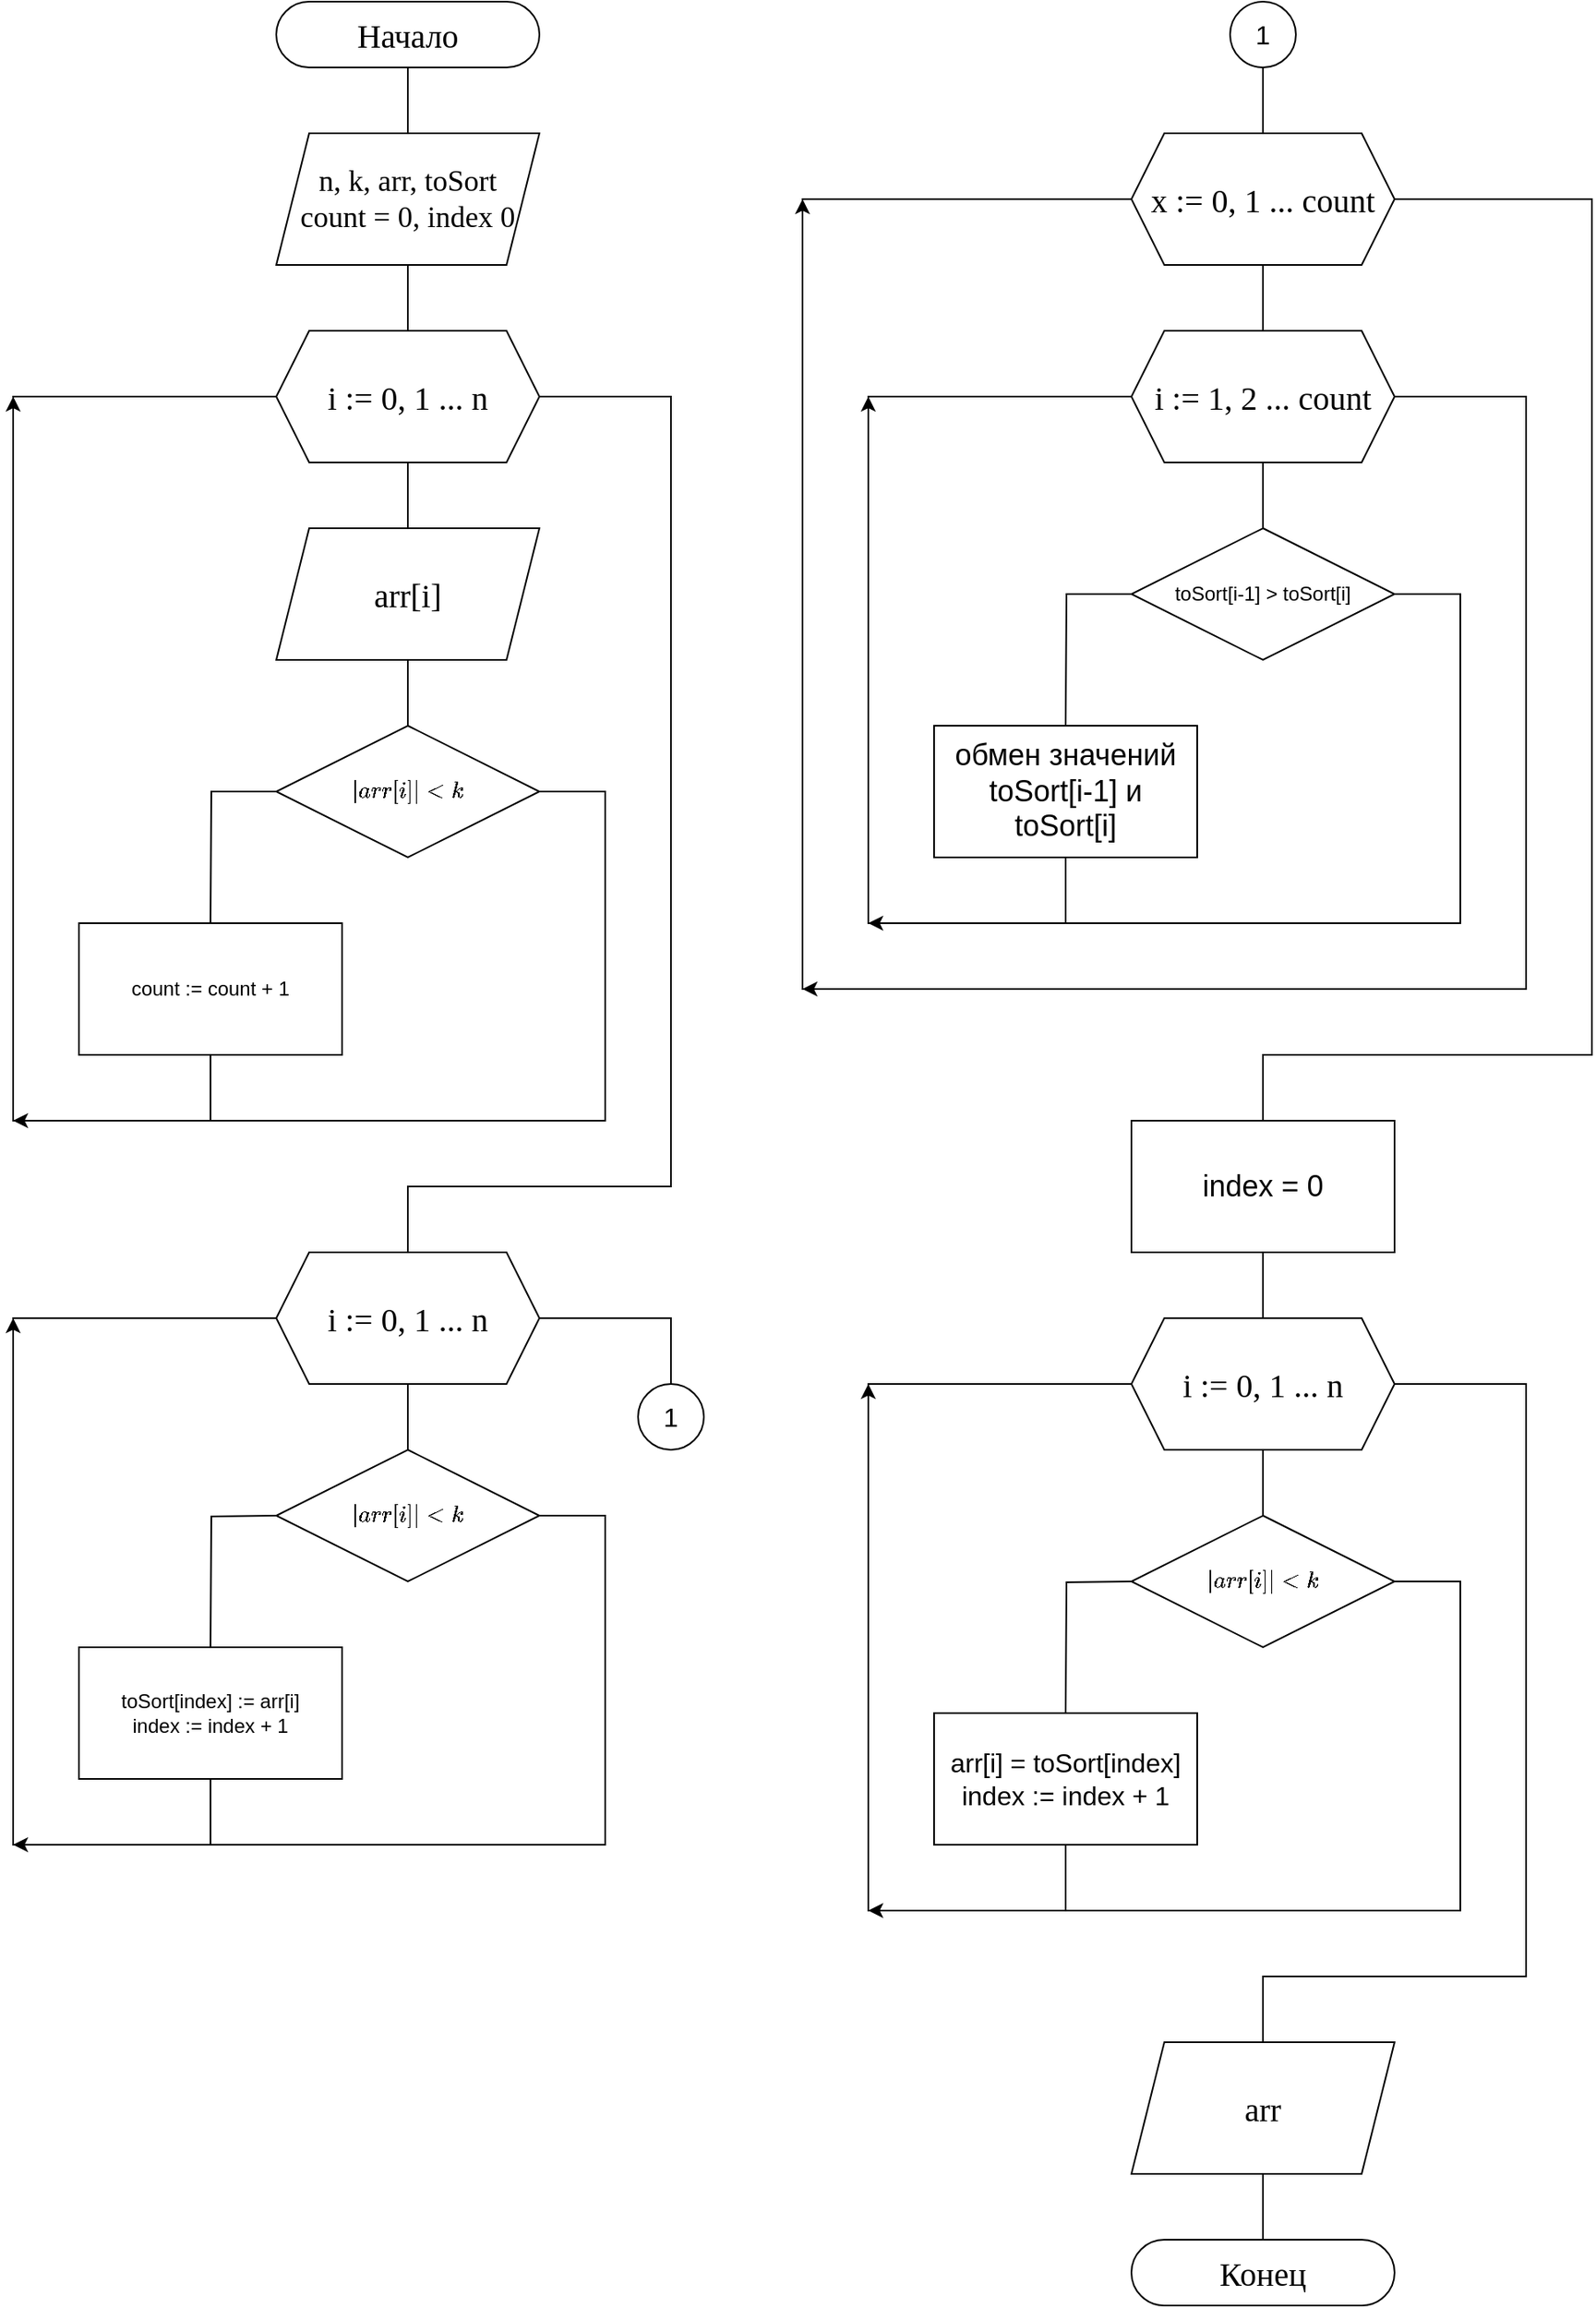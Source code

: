 <mxfile version="15.2.7" type="device"><diagram id="j1GkB4HBgS-le3o-4_4y" name="Страница 1"><mxGraphModel dx="3103" dy="2303" grid="1" gridSize="10" guides="1" tooltips="1" connect="1" arrows="1" fold="1" page="1" pageScale="1" pageWidth="827" pageHeight="1169" math="1" shadow="0"><root><mxCell id="0"/><mxCell id="1" parent="0"/><mxCell id="zx7wjgxR2u6ywCx16-AP-1" style="edgeStyle=orthogonalEdgeStyle;rounded=0;orthogonalLoop=1;jettySize=auto;html=1;exitX=0.5;exitY=1;exitDx=0;exitDy=0;entryX=0.5;entryY=0;entryDx=0;entryDy=0;endArrow=none;endFill=0;fontFamily=Times New Roman;fontStyle=0;fontSize=20;" edge="1" parent="1" source="zx7wjgxR2u6ywCx16-AP-2" target="zx7wjgxR2u6ywCx16-AP-4"><mxGeometry relative="1" as="geometry"/></mxCell><mxCell id="zx7wjgxR2u6ywCx16-AP-2" value="Начало" style="rounded=1;whiteSpace=wrap;html=1;arcSize=50;fontFamily=Times New Roman;fontStyle=0;fontSize=20;" vertex="1" parent="1"><mxGeometry x="280" y="40" width="160" height="40" as="geometry"/></mxCell><mxCell id="zx7wjgxR2u6ywCx16-AP-36" value="" style="edgeStyle=orthogonalEdgeStyle;rounded=0;orthogonalLoop=1;jettySize=auto;html=1;endArrow=none;endFill=0;" edge="1" parent="1" source="zx7wjgxR2u6ywCx16-AP-4" target="zx7wjgxR2u6ywCx16-AP-29"><mxGeometry relative="1" as="geometry"/></mxCell><mxCell id="zx7wjgxR2u6ywCx16-AP-4" value="n, k, arr, toSort&lt;br style=&quot;font-size: 18px;&quot;&gt;count = 0, index 0" style="shape=parallelogram;perimeter=parallelogramPerimeter;whiteSpace=wrap;html=1;fixedSize=1;fontFamily=Times New Roman;fontStyle=0;fontSize=18;" vertex="1" parent="1"><mxGeometry x="280" y="120" width="160" height="80" as="geometry"/></mxCell><mxCell id="zx7wjgxR2u6ywCx16-AP-32" value="" style="edgeStyle=orthogonalEdgeStyle;rounded=0;orthogonalLoop=1;jettySize=auto;html=1;endArrow=none;endFill=0;" edge="1" parent="1" source="zx7wjgxR2u6ywCx16-AP-29" target="zx7wjgxR2u6ywCx16-AP-30"><mxGeometry relative="1" as="geometry"/></mxCell><mxCell id="zx7wjgxR2u6ywCx16-AP-41" style="edgeStyle=orthogonalEdgeStyle;rounded=0;orthogonalLoop=1;jettySize=auto;html=1;fontSize=18;endArrow=none;endFill=0;" edge="1" parent="1" source="zx7wjgxR2u6ywCx16-AP-29"><mxGeometry relative="1" as="geometry"><mxPoint x="360" y="800" as="targetPoint"/><Array as="points"><mxPoint x="520" y="280"/><mxPoint x="520" y="760"/><mxPoint x="360" y="760"/></Array></mxGeometry></mxCell><mxCell id="zx7wjgxR2u6ywCx16-AP-29" value="i := 0, 1 ... n" style="shape=hexagon;perimeter=hexagonPerimeter2;whiteSpace=wrap;html=1;fixedSize=1;size=20;fontFamily=Times New Roman;fontStyle=0;fontSize=20;" vertex="1" parent="1"><mxGeometry x="280" y="240" width="160" height="80" as="geometry"/></mxCell><mxCell id="zx7wjgxR2u6ywCx16-AP-33" value="" style="edgeStyle=orthogonalEdgeStyle;rounded=0;orthogonalLoop=1;jettySize=auto;html=1;endArrow=none;endFill=0;" edge="1" parent="1" source="zx7wjgxR2u6ywCx16-AP-30" target="zx7wjgxR2u6ywCx16-AP-31"><mxGeometry relative="1" as="geometry"/></mxCell><mxCell id="zx7wjgxR2u6ywCx16-AP-30" value="arr[i]" style="shape=parallelogram;perimeter=parallelogramPerimeter;whiteSpace=wrap;html=1;fixedSize=1;fontFamily=Times New Roman;fontStyle=0;fontSize=20;" vertex="1" parent="1"><mxGeometry x="280" y="360" width="160" height="80" as="geometry"/></mxCell><mxCell id="zx7wjgxR2u6ywCx16-AP-34" style="edgeStyle=orthogonalEdgeStyle;rounded=0;orthogonalLoop=1;jettySize=auto;html=1;endArrow=none;endFill=0;" edge="1" parent="1" source="zx7wjgxR2u6ywCx16-AP-31"><mxGeometry relative="1" as="geometry"><mxPoint x="240" y="600" as="targetPoint"/></mxGeometry></mxCell><mxCell id="zx7wjgxR2u6ywCx16-AP-35" style="edgeStyle=orthogonalEdgeStyle;rounded=0;orthogonalLoop=1;jettySize=auto;html=1;endArrow=none;endFill=0;entryX=0;entryY=0.5;entryDx=0;entryDy=0;" edge="1" parent="1" source="zx7wjgxR2u6ywCx16-AP-31" target="zx7wjgxR2u6ywCx16-AP-29"><mxGeometry relative="1" as="geometry"><mxPoint x="120" y="280" as="targetPoint"/><Array as="points"><mxPoint x="480" y="520"/><mxPoint x="480" y="720"/><mxPoint x="120" y="720"/><mxPoint x="120" y="280"/></Array></mxGeometry></mxCell><mxCell id="zx7wjgxR2u6ywCx16-AP-31" value="`abs(arr[i]) &amp;lt; k`" style="rhombus;whiteSpace=wrap;html=1;" vertex="1" parent="1"><mxGeometry x="280" y="480" width="160" height="80" as="geometry"/></mxCell><mxCell id="zx7wjgxR2u6ywCx16-AP-38" style="edgeStyle=orthogonalEdgeStyle;rounded=0;orthogonalLoop=1;jettySize=auto;html=1;fontSize=18;endArrow=none;endFill=0;" edge="1" parent="1" source="zx7wjgxR2u6ywCx16-AP-37"><mxGeometry relative="1" as="geometry"><mxPoint x="240" y="720" as="targetPoint"/></mxGeometry></mxCell><mxCell id="zx7wjgxR2u6ywCx16-AP-37" value="count := count + 1" style="rounded=0;whiteSpace=wrap;html=1;" vertex="1" parent="1"><mxGeometry x="160" y="600" width="160" height="80" as="geometry"/></mxCell><mxCell id="zx7wjgxR2u6ywCx16-AP-39" value="" style="endArrow=classic;html=1;fontSize=18;" edge="1" parent="1"><mxGeometry width="50" height="50" relative="1" as="geometry"><mxPoint x="160" y="720" as="sourcePoint"/><mxPoint x="120" y="720" as="targetPoint"/></mxGeometry></mxCell><mxCell id="zx7wjgxR2u6ywCx16-AP-40" value="" style="endArrow=classic;html=1;fontSize=18;" edge="1" parent="1"><mxGeometry width="50" height="50" relative="1" as="geometry"><mxPoint x="120" y="320" as="sourcePoint"/><mxPoint x="120" y="280" as="targetPoint"/></mxGeometry></mxCell><mxCell id="zx7wjgxR2u6ywCx16-AP-44" value="" style="edgeStyle=orthogonalEdgeStyle;rounded=0;orthogonalLoop=1;jettySize=auto;html=1;fontSize=18;endArrow=none;endFill=0;" edge="1" parent="1" source="zx7wjgxR2u6ywCx16-AP-42" target="zx7wjgxR2u6ywCx16-AP-43"><mxGeometry relative="1" as="geometry"/></mxCell><mxCell id="zx7wjgxR2u6ywCx16-AP-81" style="edgeStyle=orthogonalEdgeStyle;rounded=0;orthogonalLoop=1;jettySize=auto;html=1;fontSize=16;endArrow=none;endFill=0;" edge="1" parent="1" source="zx7wjgxR2u6ywCx16-AP-42"><mxGeometry relative="1" as="geometry"><mxPoint x="520" y="880" as="targetPoint"/><Array as="points"><mxPoint x="520" y="840"/></Array></mxGeometry></mxCell><mxCell id="zx7wjgxR2u6ywCx16-AP-42" value="i := 0, 1 ... n" style="shape=hexagon;perimeter=hexagonPerimeter2;whiteSpace=wrap;html=1;fixedSize=1;size=20;fontFamily=Times New Roman;fontStyle=0;fontSize=20;" vertex="1" parent="1"><mxGeometry x="280" y="800" width="160" height="80" as="geometry"/></mxCell><mxCell id="zx7wjgxR2u6ywCx16-AP-47" style="edgeStyle=orthogonalEdgeStyle;rounded=0;orthogonalLoop=1;jettySize=auto;html=1;fontSize=18;endArrow=none;endFill=0;entryX=0;entryY=0.5;entryDx=0;entryDy=0;" edge="1" parent="1" source="zx7wjgxR2u6ywCx16-AP-43" target="zx7wjgxR2u6ywCx16-AP-42"><mxGeometry relative="1" as="geometry"><mxPoint x="120" y="840" as="targetPoint"/><Array as="points"><mxPoint x="480" y="960"/><mxPoint x="480" y="1160"/><mxPoint x="120" y="1160"/><mxPoint x="120" y="840"/></Array></mxGeometry></mxCell><mxCell id="zx7wjgxR2u6ywCx16-AP-43" value="`abs(arr[i]) &amp;lt; k`" style="rhombus;whiteSpace=wrap;html=1;" vertex="1" parent="1"><mxGeometry x="280" y="920" width="160" height="80" as="geometry"/></mxCell><mxCell id="zx7wjgxR2u6ywCx16-AP-45" style="edgeStyle=orthogonalEdgeStyle;rounded=0;orthogonalLoop=1;jettySize=auto;html=1;endArrow=none;endFill=0;" edge="1" parent="1"><mxGeometry relative="1" as="geometry"><mxPoint x="240" y="1040" as="targetPoint"/><mxPoint x="280" y="960" as="sourcePoint"/></mxGeometry></mxCell><mxCell id="zx7wjgxR2u6ywCx16-AP-48" style="edgeStyle=orthogonalEdgeStyle;rounded=0;orthogonalLoop=1;jettySize=auto;html=1;fontSize=18;endArrow=none;endFill=0;" edge="1" parent="1" source="zx7wjgxR2u6ywCx16-AP-46"><mxGeometry relative="1" as="geometry"><mxPoint x="240" y="1160.0" as="targetPoint"/></mxGeometry></mxCell><mxCell id="zx7wjgxR2u6ywCx16-AP-46" value="toSort[index] := arr[i]&lt;br&gt;index := index + 1" style="rounded=0;whiteSpace=wrap;html=1;" vertex="1" parent="1"><mxGeometry x="160" y="1040" width="160" height="80" as="geometry"/></mxCell><mxCell id="zx7wjgxR2u6ywCx16-AP-49" value="" style="endArrow=classic;html=1;fontSize=18;" edge="1" parent="1"><mxGeometry width="50" height="50" relative="1" as="geometry"><mxPoint x="160" y="1160" as="sourcePoint"/><mxPoint x="120" y="1160" as="targetPoint"/></mxGeometry></mxCell><mxCell id="zx7wjgxR2u6ywCx16-AP-50" value="" style="endArrow=classic;html=1;fontSize=18;" edge="1" parent="1"><mxGeometry width="50" height="50" relative="1" as="geometry"><mxPoint x="120" y="880" as="sourcePoint"/><mxPoint x="120" y="840" as="targetPoint"/></mxGeometry></mxCell><mxCell id="zx7wjgxR2u6ywCx16-AP-80" value="1" style="ellipse;whiteSpace=wrap;html=1;aspect=fixed;fontSize=16;" vertex="1" parent="1"><mxGeometry x="500" y="880" width="40" height="40" as="geometry"/></mxCell><mxCell id="zx7wjgxR2u6ywCx16-AP-113" value="" style="edgeStyle=orthogonalEdgeStyle;rounded=0;orthogonalLoop=1;jettySize=auto;html=1;fontSize=16;endArrow=none;endFill=0;" edge="1" parent="1" source="zx7wjgxR2u6ywCx16-AP-82" target="zx7wjgxR2u6ywCx16-AP-88"><mxGeometry relative="1" as="geometry"/></mxCell><mxCell id="zx7wjgxR2u6ywCx16-AP-82" value="1" style="ellipse;whiteSpace=wrap;html=1;aspect=fixed;fontSize=16;" vertex="1" parent="1"><mxGeometry x="860" y="40" width="40" height="40" as="geometry"/></mxCell><mxCell id="zx7wjgxR2u6ywCx16-AP-83" value="" style="edgeStyle=orthogonalEdgeStyle;rounded=0;orthogonalLoop=1;jettySize=auto;html=1;endArrow=none;endFill=0;fontFamily=Times New Roman;fontStyle=0;fontSize=20;" edge="1" parent="1" source="zx7wjgxR2u6ywCx16-AP-84" target="zx7wjgxR2u6ywCx16-AP-85"><mxGeometry relative="1" as="geometry"/></mxCell><mxCell id="zx7wjgxR2u6ywCx16-AP-84" value="arr" style="shape=parallelogram;perimeter=parallelogramPerimeter;whiteSpace=wrap;html=1;fixedSize=1;fontFamily=Times New Roman;fontStyle=0;fontSize=20;" vertex="1" parent="1"><mxGeometry x="800" y="1280" width="160" height="80" as="geometry"/></mxCell><mxCell id="zx7wjgxR2u6ywCx16-AP-85" value="Конец" style="rounded=1;whiteSpace=wrap;html=1;arcSize=50;fontFamily=Times New Roman;fontStyle=0;fontSize=20;" vertex="1" parent="1"><mxGeometry x="800" y="1400" width="160" height="40" as="geometry"/></mxCell><mxCell id="zx7wjgxR2u6ywCx16-AP-86" style="edgeStyle=orthogonalEdgeStyle;rounded=0;orthogonalLoop=1;jettySize=auto;html=1;fontSize=18;endArrow=none;endFill=0;" edge="1" parent="1" source="zx7wjgxR2u6ywCx16-AP-88"><mxGeometry relative="1" as="geometry"><mxPoint x="880" y="240" as="targetPoint"/></mxGeometry></mxCell><mxCell id="zx7wjgxR2u6ywCx16-AP-87" style="edgeStyle=orthogonalEdgeStyle;rounded=0;orthogonalLoop=1;jettySize=auto;html=1;fontSize=16;endArrow=none;endFill=0;" edge="1" parent="1" source="zx7wjgxR2u6ywCx16-AP-88"><mxGeometry relative="1" as="geometry"><mxPoint x="880" y="720" as="targetPoint"/><Array as="points"><mxPoint x="1080" y="160"/><mxPoint x="1080" y="680"/><mxPoint x="880" y="680"/></Array></mxGeometry></mxCell><mxCell id="zx7wjgxR2u6ywCx16-AP-88" value="x := 0, 1 ... count" style="shape=hexagon;perimeter=hexagonPerimeter2;whiteSpace=wrap;html=1;fixedSize=1;size=20;fontFamily=Times New Roman;fontStyle=0;fontSize=20;" vertex="1" parent="1"><mxGeometry x="800" y="120" width="160" height="80" as="geometry"/></mxCell><mxCell id="zx7wjgxR2u6ywCx16-AP-89" value="" style="edgeStyle=orthogonalEdgeStyle;rounded=0;orthogonalLoop=1;jettySize=auto;html=1;fontSize=18;endArrow=none;endFill=0;" edge="1" parent="1" source="zx7wjgxR2u6ywCx16-AP-91" target="zx7wjgxR2u6ywCx16-AP-94"><mxGeometry relative="1" as="geometry"/></mxCell><mxCell id="zx7wjgxR2u6ywCx16-AP-90" style="edgeStyle=orthogonalEdgeStyle;rounded=0;orthogonalLoop=1;jettySize=auto;html=1;fontSize=16;endArrow=none;endFill=0;entryX=0;entryY=0.5;entryDx=0;entryDy=0;" edge="1" parent="1" source="zx7wjgxR2u6ywCx16-AP-91" target="zx7wjgxR2u6ywCx16-AP-88"><mxGeometry relative="1" as="geometry"><mxPoint x="610" y="160" as="targetPoint"/><Array as="points"><mxPoint x="1040" y="280"/><mxPoint x="1040" y="640"/><mxPoint x="600" y="640"/><mxPoint x="600" y="160"/></Array></mxGeometry></mxCell><mxCell id="zx7wjgxR2u6ywCx16-AP-91" value="i := 1, 2 ... count" style="shape=hexagon;perimeter=hexagonPerimeter2;whiteSpace=wrap;html=1;fixedSize=1;size=20;fontFamily=Times New Roman;fontStyle=0;fontSize=20;" vertex="1" parent="1"><mxGeometry x="800" y="240" width="160" height="80" as="geometry"/></mxCell><mxCell id="zx7wjgxR2u6ywCx16-AP-92" style="edgeStyle=orthogonalEdgeStyle;rounded=0;orthogonalLoop=1;jettySize=auto;html=1;fontSize=18;endArrow=none;endFill=0;" edge="1" parent="1" source="zx7wjgxR2u6ywCx16-AP-94"><mxGeometry relative="1" as="geometry"><mxPoint x="760" y="480" as="targetPoint"/></mxGeometry></mxCell><mxCell id="zx7wjgxR2u6ywCx16-AP-93" style="edgeStyle=orthogonalEdgeStyle;rounded=0;orthogonalLoop=1;jettySize=auto;html=1;fontSize=18;endArrow=none;endFill=0;entryX=0;entryY=0.5;entryDx=0;entryDy=0;" edge="1" parent="1" source="zx7wjgxR2u6ywCx16-AP-94" target="zx7wjgxR2u6ywCx16-AP-91"><mxGeometry relative="1" as="geometry"><mxPoint x="640" y="600" as="targetPoint"/><Array as="points"><mxPoint x="1000" y="400"/><mxPoint x="1000" y="600"/><mxPoint x="640" y="600"/><mxPoint x="640" y="280"/></Array></mxGeometry></mxCell><mxCell id="zx7wjgxR2u6ywCx16-AP-94" value="toSort[i-1] &amp;gt; toSort[i]" style="rhombus;whiteSpace=wrap;html=1;" vertex="1" parent="1"><mxGeometry x="800" y="360" width="160" height="80" as="geometry"/></mxCell><mxCell id="zx7wjgxR2u6ywCx16-AP-95" style="edgeStyle=orthogonalEdgeStyle;rounded=0;orthogonalLoop=1;jettySize=auto;html=1;fontSize=18;endArrow=none;endFill=0;" edge="1" parent="1" source="zx7wjgxR2u6ywCx16-AP-96"><mxGeometry relative="1" as="geometry"><mxPoint x="760" y="600" as="targetPoint"/></mxGeometry></mxCell><mxCell id="zx7wjgxR2u6ywCx16-AP-96" value="обмен значений toSort[i-1] и toSort[i]" style="rounded=0;whiteSpace=wrap;html=1;fontSize=18;" vertex="1" parent="1"><mxGeometry x="680" y="480" width="160" height="80" as="geometry"/></mxCell><mxCell id="zx7wjgxR2u6ywCx16-AP-97" value="" style="endArrow=classic;html=1;fontSize=18;" edge="1" parent="1"><mxGeometry width="50" height="50" relative="1" as="geometry"><mxPoint x="680" y="600" as="sourcePoint"/><mxPoint x="640" y="600" as="targetPoint"/></mxGeometry></mxCell><mxCell id="zx7wjgxR2u6ywCx16-AP-98" value="" style="endArrow=classic;html=1;fontSize=18;" edge="1" parent="1"><mxGeometry width="50" height="50" relative="1" as="geometry"><mxPoint x="640" y="320" as="sourcePoint"/><mxPoint x="640" y="280" as="targetPoint"/></mxGeometry></mxCell><mxCell id="zx7wjgxR2u6ywCx16-AP-99" value="" style="edgeStyle=orthogonalEdgeStyle;rounded=0;orthogonalLoop=1;jettySize=auto;html=1;fontSize=18;endArrow=none;endFill=0;" edge="1" parent="1" source="zx7wjgxR2u6ywCx16-AP-100" target="zx7wjgxR2u6ywCx16-AP-103"><mxGeometry relative="1" as="geometry"/></mxCell><mxCell id="zx7wjgxR2u6ywCx16-AP-100" value="index = 0" style="rounded=0;whiteSpace=wrap;html=1;fontSize=18;" vertex="1" parent="1"><mxGeometry x="800" y="720" width="160" height="80" as="geometry"/></mxCell><mxCell id="zx7wjgxR2u6ywCx16-AP-101" value="" style="edgeStyle=orthogonalEdgeStyle;rounded=0;orthogonalLoop=1;jettySize=auto;html=1;fontSize=18;endArrow=none;endFill=0;" edge="1" parent="1" source="zx7wjgxR2u6ywCx16-AP-103" target="zx7wjgxR2u6ywCx16-AP-105"><mxGeometry relative="1" as="geometry"/></mxCell><mxCell id="zx7wjgxR2u6ywCx16-AP-102" style="edgeStyle=orthogonalEdgeStyle;rounded=0;orthogonalLoop=1;jettySize=auto;html=1;fontSize=16;endArrow=none;endFill=0;" edge="1" parent="1" source="zx7wjgxR2u6ywCx16-AP-103"><mxGeometry relative="1" as="geometry"><mxPoint x="880" y="1280.0" as="targetPoint"/><Array as="points"><mxPoint x="1040" y="880"/><mxPoint x="1040" y="1240"/><mxPoint x="880" y="1240"/></Array></mxGeometry></mxCell><mxCell id="zx7wjgxR2u6ywCx16-AP-103" value="i := 0, 1 ... n" style="shape=hexagon;perimeter=hexagonPerimeter2;whiteSpace=wrap;html=1;fixedSize=1;size=20;fontFamily=Times New Roman;fontStyle=0;fontSize=20;" vertex="1" parent="1"><mxGeometry x="800" y="840" width="160" height="80" as="geometry"/></mxCell><mxCell id="zx7wjgxR2u6ywCx16-AP-104" style="edgeStyle=orthogonalEdgeStyle;rounded=0;orthogonalLoop=1;jettySize=auto;html=1;fontSize=18;endArrow=none;endFill=0;entryX=0;entryY=0.5;entryDx=0;entryDy=0;" edge="1" parent="1" source="zx7wjgxR2u6ywCx16-AP-105" target="zx7wjgxR2u6ywCx16-AP-103"><mxGeometry relative="1" as="geometry"><mxPoint x="640" y="880" as="targetPoint"/><Array as="points"><mxPoint x="1000" y="1000"/><mxPoint x="1000" y="1200"/><mxPoint x="640" y="1200"/><mxPoint x="640" y="880"/></Array></mxGeometry></mxCell><mxCell id="zx7wjgxR2u6ywCx16-AP-105" value="`abs(arr[i]) &amp;lt; k`" style="rhombus;whiteSpace=wrap;html=1;" vertex="1" parent="1"><mxGeometry x="800" y="960" width="160" height="80" as="geometry"/></mxCell><mxCell id="zx7wjgxR2u6ywCx16-AP-106" style="edgeStyle=orthogonalEdgeStyle;rounded=0;orthogonalLoop=1;jettySize=auto;html=1;fontSize=18;endArrow=none;endFill=0;" edge="1" parent="1"><mxGeometry relative="1" as="geometry"><mxPoint x="760" y="1080.0" as="targetPoint"/><mxPoint x="800" y="1000.0" as="sourcePoint"/></mxGeometry></mxCell><mxCell id="zx7wjgxR2u6ywCx16-AP-107" style="edgeStyle=orthogonalEdgeStyle;rounded=0;orthogonalLoop=1;jettySize=auto;html=1;fontSize=18;endArrow=none;endFill=0;" edge="1" parent="1" source="zx7wjgxR2u6ywCx16-AP-108"><mxGeometry relative="1" as="geometry"><mxPoint x="760" y="1200.0" as="targetPoint"/></mxGeometry></mxCell><mxCell id="zx7wjgxR2u6ywCx16-AP-108" value="arr[i] = toSort[index]&lt;br style=&quot;font-size: 16px;&quot;&gt;index := index + 1" style="rounded=0;whiteSpace=wrap;html=1;fontSize=16;" vertex="1" parent="1"><mxGeometry x="680" y="1080" width="160" height="80" as="geometry"/></mxCell><mxCell id="zx7wjgxR2u6ywCx16-AP-109" value="" style="endArrow=classic;html=1;fontSize=18;" edge="1" parent="1"><mxGeometry width="50" height="50" relative="1" as="geometry"><mxPoint x="680" y="1200.0" as="sourcePoint"/><mxPoint x="640" y="1200.0" as="targetPoint"/></mxGeometry></mxCell><mxCell id="zx7wjgxR2u6ywCx16-AP-110" value="" style="endArrow=classic;html=1;fontSize=18;" edge="1" parent="1"><mxGeometry width="50" height="50" relative="1" as="geometry"><mxPoint x="640" y="920.0" as="sourcePoint"/><mxPoint x="640" y="880.0" as="targetPoint"/></mxGeometry></mxCell><mxCell id="zx7wjgxR2u6ywCx16-AP-111" value="" style="endArrow=classic;html=1;fontSize=18;" edge="1" parent="1"><mxGeometry width="50" height="50" relative="1" as="geometry"><mxPoint x="640" y="640" as="sourcePoint"/><mxPoint x="600" y="640" as="targetPoint"/></mxGeometry></mxCell><mxCell id="zx7wjgxR2u6ywCx16-AP-112" value="" style="endArrow=classic;html=1;fontSize=18;" edge="1" parent="1"><mxGeometry width="50" height="50" relative="1" as="geometry"><mxPoint x="600" y="200" as="sourcePoint"/><mxPoint x="600" y="160" as="targetPoint"/></mxGeometry></mxCell></root></mxGraphModel></diagram></mxfile>